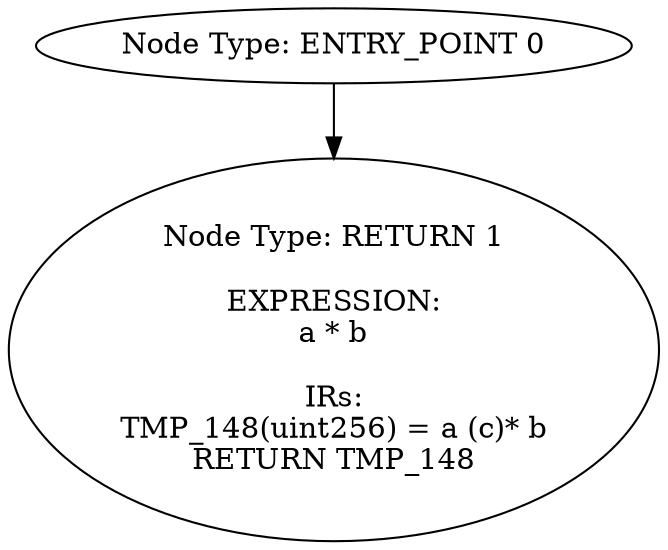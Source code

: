 digraph{
0[label="Node Type: ENTRY_POINT 0
"];
0->1;
1[label="Node Type: RETURN 1

EXPRESSION:
a * b

IRs:
TMP_148(uint256) = a (c)* b
RETURN TMP_148"];
}
